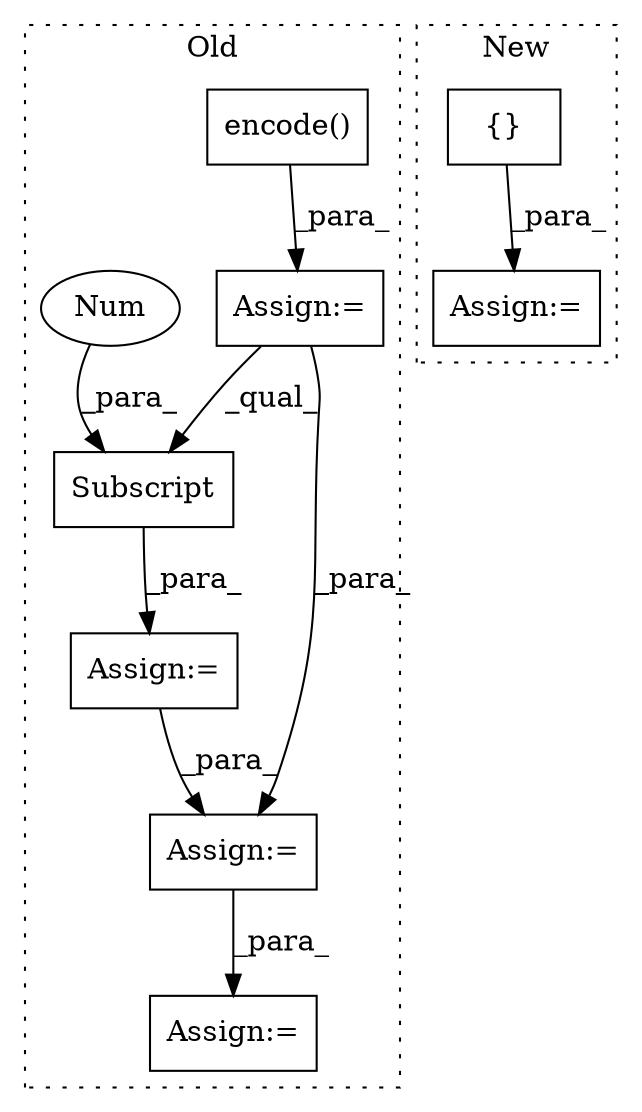 digraph G {
subgraph cluster0 {
1 [label="encode()" a="75" s="1389,1428" l="17,96" shape="box"];
3 [label="Assign:=" a="68" s="1543" l="3" shape="box"];
4 [label="Assign:=" a="68" s="1386" l="3" shape="box"];
5 [label="Subscript" a="63" s="1546,0" l="18,0" shape="box"];
6 [label="Num" a="76" s="1562" l="1" shape="ellipse"];
7 [label="Assign:=" a="68" s="1642" l="3" shape="box"];
8 [label="Assign:=" a="68" s="1718" l="3" shape="box"];
label = "Old";
style="dotted";
}
subgraph cluster1 {
2 [label="{}" a="59" s="1933,1933" l="2,1" shape="box"];
9 [label="Assign:=" a="68" s="1930" l="3" shape="box"];
label = "New";
style="dotted";
}
1 -> 4 [label="_para_"];
2 -> 9 [label="_para_"];
3 -> 7 [label="_para_"];
4 -> 5 [label="_qual_"];
4 -> 7 [label="_para_"];
5 -> 3 [label="_para_"];
6 -> 5 [label="_para_"];
7 -> 8 [label="_para_"];
}